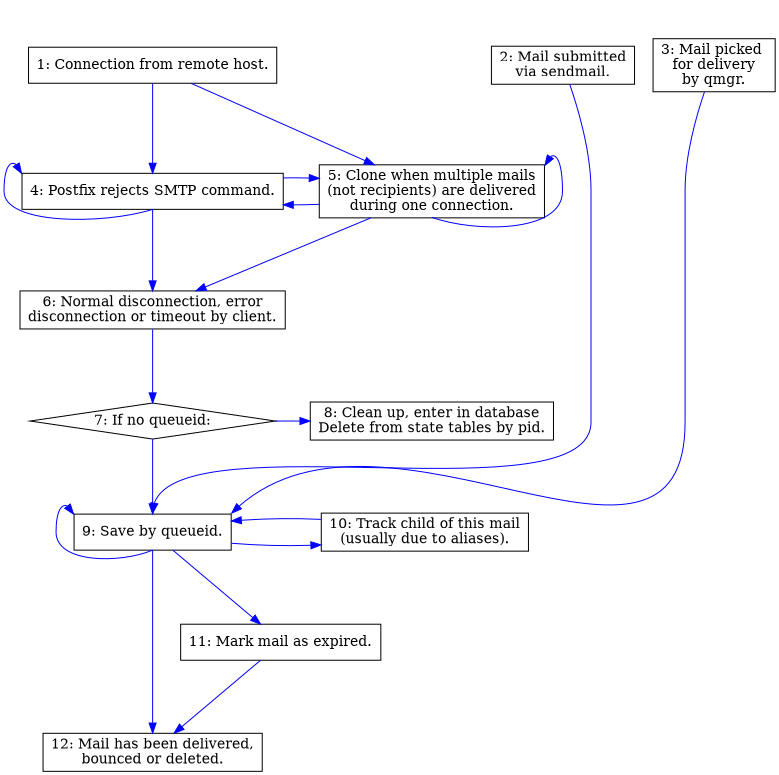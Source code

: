 /* vim: set textwidth=160 : */
/* $Id$ */

digraph logparser {
    graph [
        /* This seems to be width, height - but they interact strangely, so 
         * I'm never sure.
         */
        size = "5.2, 8.4"
        margin = "0"
        center = true
    ]
    node [
        shape = box
    ]
    edge [
        color = blue
        fontcolor = red
        minlen = 2
    ]

    /* EDGES */
    /* Connect from client */
    connect                         -> { rejection } [weight = 5]
    rejection                       -> { rejection } [dir = back, headport = s, tailport = nw]
    rejection                       -> { disconnect } [weight = 5]
    connect                         -> { clone }
    clone                           -> { clone } [dir = back, headport = s, tailport = ne]
    clone                           -> { disconnect }
    clone                           -> { rejection }
    rejection                       -> { clone }

    /* Disconnect without queueid */
    disconnect                      -> { if_no_queueid } [weight = 5]
    if_no_queueid                   -> { fixup_enter_in_db_disconnect }

    /* Disconnect with queueid */
    if_no_queueid                   -> { save_by_queueid } [weight = 5]

    /* Misc entry */
    pickup                          -> { save_by_queueid } [headport = n]
    qmgr_chooses_mail               -> { save_by_queueid } [headport = ne]
    /* Graph placement */
    connect                         -> { pickup } [style = invis, weight = 0]
    connect                         -> { qmgr_chooses_mail } [style = invis, weight = 0]

    /* Save results by queueid */
    save_by_queueid                 -> { track } [minlen = 5]
    track                           -> { save_by_queueid }
    save_by_queueid                 -> { save_by_queueid } [dir = back, headport = s, tailport = nw]
    save_by_queueid                 -> { commit } [weight = 10]

    /* Expired mails */
    save_by_queueid                 -> { expiry }
    expiry                          -> { commit } [weight = 0]

    /* NODE LABELS */
    rejection                       [label = "4: Postfix rejects SMTP command."]
    connect                         [label = "1: Connection from remote host."]
    clone                           [label = "5: Clone when multiple mails\n(not recipients) are delivered\nduring one connection."]

    /* Disconnect without queueid */
    disconnect                      [label = "6: Normal disconnection, error\ndisconnection or timeout by client."]
    if_no_queueid                   [label = "7: If no queueid:", shape = diamond]
    fixup_enter_in_db_disconnect    [label = "8: Clean up, enter in database\nDelete from state tables by pid."]

    /* Disconnect with queueid - already covered */

    /* Misc entry */
    pickup                          [label = "2: Mail submitted\nvia sendmail."]
    qmgr_chooses_mail               [label = "3: Mail picked \nfor delivery\nby qmgr."]

    /* Save results by queueid */
    save_by_queueid                 [label = "9: Save by queueid."]
    track                           [label = "10: Track child of this mail\n(usually due to aliases)."]

    /* Expiry */
    expiry                          [label = "11: Mark mail as expired."]

    /* Commit is complicated */
    /* Neither parent nor child. */
    commit                          [label = "12: Mail has been delivered,\nbounced or deleted."]

    /* SUB-GRAPHS */
    subgraph sources {
        rank = source
        pickup
        qmgr_chooses_mail
        connect
    }

    subgraph clone_or_save {
        rank = same
        clone
        rejection
    }

    subgraph disconnect_without_queueid {
        rank = same
        if_no_queueid
        fixup_enter_in_db_disconnect
    }

    subgraph save_or_track {
        rank = same
        track
        save_by_queueid
    }

}
